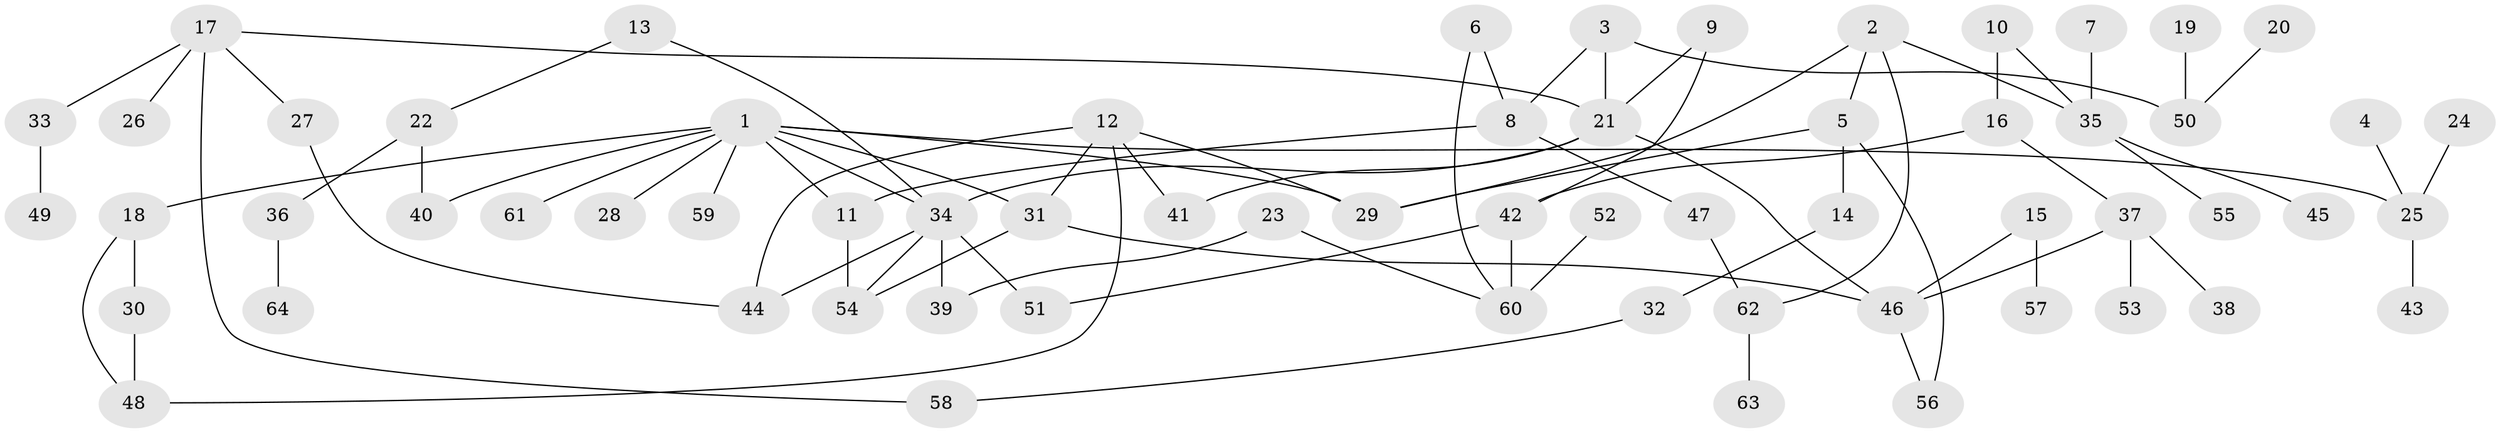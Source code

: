 // original degree distribution, {8: 0.0078125, 5: 0.0703125, 4: 0.0703125, 2: 0.3515625, 3: 0.15625, 7: 0.015625, 1: 0.3203125, 6: 0.0078125}
// Generated by graph-tools (version 1.1) at 2025/00/03/09/25 03:00:56]
// undirected, 64 vertices, 83 edges
graph export_dot {
graph [start="1"]
  node [color=gray90,style=filled];
  1;
  2;
  3;
  4;
  5;
  6;
  7;
  8;
  9;
  10;
  11;
  12;
  13;
  14;
  15;
  16;
  17;
  18;
  19;
  20;
  21;
  22;
  23;
  24;
  25;
  26;
  27;
  28;
  29;
  30;
  31;
  32;
  33;
  34;
  35;
  36;
  37;
  38;
  39;
  40;
  41;
  42;
  43;
  44;
  45;
  46;
  47;
  48;
  49;
  50;
  51;
  52;
  53;
  54;
  55;
  56;
  57;
  58;
  59;
  60;
  61;
  62;
  63;
  64;
  1 -- 11 [weight=1.0];
  1 -- 18 [weight=1.0];
  1 -- 25 [weight=1.0];
  1 -- 28 [weight=1.0];
  1 -- 29 [weight=1.0];
  1 -- 31 [weight=1.0];
  1 -- 34 [weight=1.0];
  1 -- 40 [weight=1.0];
  1 -- 59 [weight=1.0];
  1 -- 61 [weight=1.0];
  2 -- 5 [weight=1.0];
  2 -- 29 [weight=1.0];
  2 -- 35 [weight=1.0];
  2 -- 62 [weight=1.0];
  3 -- 8 [weight=1.0];
  3 -- 21 [weight=1.0];
  3 -- 50 [weight=1.0];
  4 -- 25 [weight=1.0];
  5 -- 14 [weight=1.0];
  5 -- 29 [weight=1.0];
  5 -- 56 [weight=1.0];
  6 -- 8 [weight=1.0];
  6 -- 60 [weight=1.0];
  7 -- 35 [weight=1.0];
  8 -- 11 [weight=1.0];
  8 -- 47 [weight=1.0];
  9 -- 21 [weight=1.0];
  9 -- 42 [weight=1.0];
  10 -- 16 [weight=1.0];
  10 -- 35 [weight=1.0];
  11 -- 54 [weight=1.0];
  12 -- 29 [weight=1.0];
  12 -- 31 [weight=1.0];
  12 -- 41 [weight=1.0];
  12 -- 44 [weight=1.0];
  12 -- 48 [weight=1.0];
  13 -- 22 [weight=1.0];
  13 -- 34 [weight=1.0];
  14 -- 32 [weight=1.0];
  15 -- 46 [weight=1.0];
  15 -- 57 [weight=1.0];
  16 -- 37 [weight=1.0];
  16 -- 42 [weight=1.0];
  17 -- 21 [weight=1.0];
  17 -- 26 [weight=1.0];
  17 -- 27 [weight=1.0];
  17 -- 33 [weight=1.0];
  17 -- 58 [weight=1.0];
  18 -- 30 [weight=1.0];
  18 -- 48 [weight=1.0];
  19 -- 50 [weight=1.0];
  20 -- 50 [weight=1.0];
  21 -- 34 [weight=1.0];
  21 -- 41 [weight=1.0];
  21 -- 46 [weight=1.0];
  22 -- 36 [weight=1.0];
  22 -- 40 [weight=1.0];
  23 -- 39 [weight=1.0];
  23 -- 60 [weight=1.0];
  24 -- 25 [weight=1.0];
  25 -- 43 [weight=1.0];
  27 -- 44 [weight=1.0];
  30 -- 48 [weight=1.0];
  31 -- 46 [weight=1.0];
  31 -- 54 [weight=1.0];
  32 -- 58 [weight=1.0];
  33 -- 49 [weight=1.0];
  34 -- 39 [weight=1.0];
  34 -- 44 [weight=1.0];
  34 -- 51 [weight=1.0];
  34 -- 54 [weight=1.0];
  35 -- 45 [weight=1.0];
  35 -- 55 [weight=1.0];
  36 -- 64 [weight=1.0];
  37 -- 38 [weight=1.0];
  37 -- 46 [weight=1.0];
  37 -- 53 [weight=1.0];
  42 -- 51 [weight=1.0];
  42 -- 60 [weight=1.0];
  46 -- 56 [weight=1.0];
  47 -- 62 [weight=1.0];
  52 -- 60 [weight=2.0];
  62 -- 63 [weight=1.0];
}
